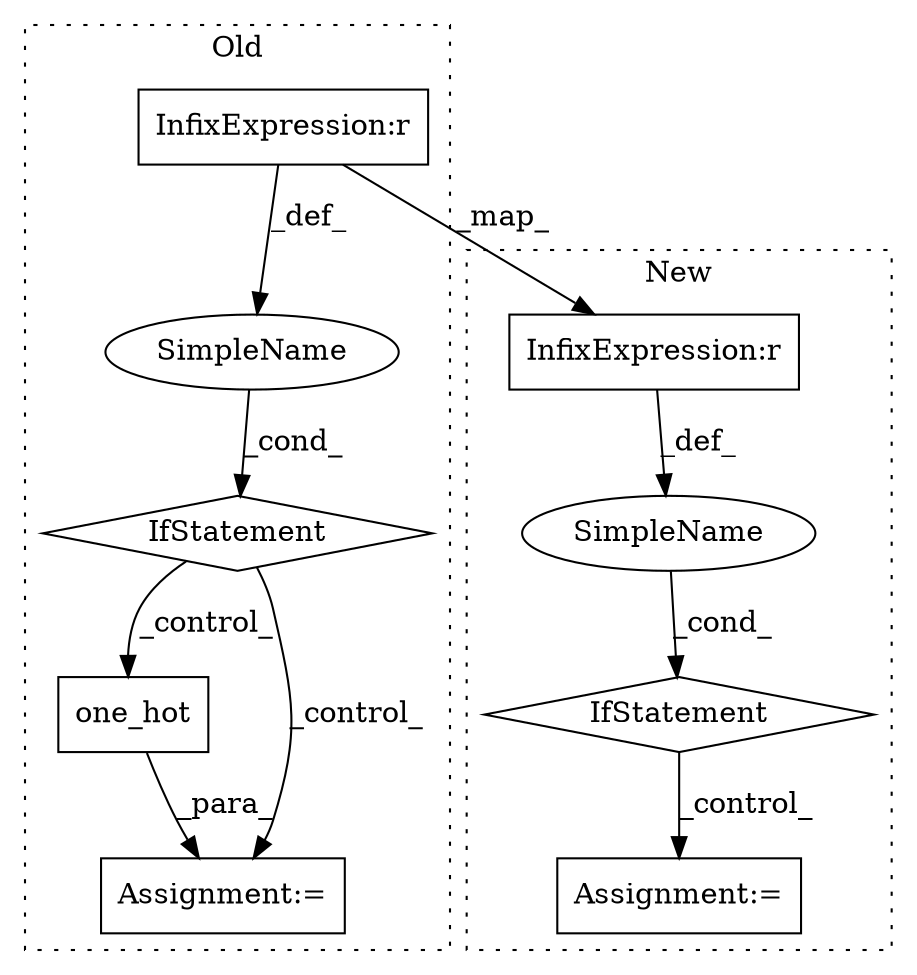 digraph G {
subgraph cluster0 {
1 [label="one_hot" a="32" s="9836,9866" l="8,1" shape="box"];
3 [label="Assignment:=" a="7" s="9824" l="1" shape="box"];
5 [label="InfixExpression:r" a="27" s="9647" l="4" shape="box"];
7 [label="IfStatement" a="25" s="9630,9655" l="4,2" shape="diamond"];
8 [label="SimpleName" a="42" s="" l="" shape="ellipse"];
label = "Old";
style="dotted";
}
subgraph cluster1 {
2 [label="IfStatement" a="25" s="9660,9685" l="4,2" shape="diamond"];
4 [label="Assignment:=" a="7" s="9703" l="1" shape="box"];
6 [label="InfixExpression:r" a="27" s="9677" l="4" shape="box"];
9 [label="SimpleName" a="42" s="" l="" shape="ellipse"];
label = "New";
style="dotted";
}
1 -> 3 [label="_para_"];
2 -> 4 [label="_control_"];
5 -> 8 [label="_def_"];
5 -> 6 [label="_map_"];
6 -> 9 [label="_def_"];
7 -> 1 [label="_control_"];
7 -> 3 [label="_control_"];
8 -> 7 [label="_cond_"];
9 -> 2 [label="_cond_"];
}